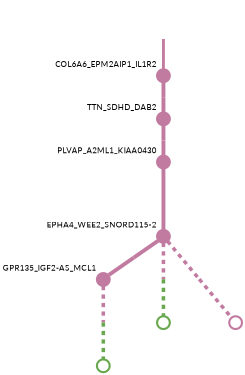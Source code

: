strict digraph  {
graph[splines=false]; nodesep=0.7; rankdir=TB; ranksep=0.6; forcelabels=true; dpi=600; size=2.5;
0 [color="#c27ba0ff", fillcolor="#c27ba0ff", fixedsize=true, fontname=Lato, fontsize="12pt", height="0.25", label="", penwidth=3, shape=circle, style=filled, xlabel="EPHA4_WEE2_SNORD115-2"];
2 [color="#c27ba0ff", fillcolor="#c27ba0ff", fixedsize=true, fontname=Lato, fontsize="12pt", height="0.25", label="", penwidth=3, shape=circle, style=filled, xlabel="GPR135_IGF2-AS_MCL1"];
5 [color="#6aa84fff", fillcolor="#6aa84fff", fixedsize=true, fontname=Lato, fontsize="12pt", height="0.25", label="", penwidth=3, shape=circle, style=solid, xlabel=""];
7 [color="#c27ba0ff", fillcolor="#c27ba0ff", fixedsize=true, fontname=Lato, fontsize="12pt", height="0.25", label="", penwidth=3, shape=circle, style=solid, xlabel=""];
1 [color="#c27ba0ff", fillcolor="#c27ba0ff", fixedsize=true, fontname=Lato, fontsize="12pt", height="0.25", label="", penwidth=3, shape=circle, style=filled, xlabel=COL6A6_EPM2AIP1_IL1R2];
4 [color="#c27ba0ff", fillcolor="#c27ba0ff", fixedsize=true, fontname=Lato, fontsize="12pt", height="0.25", label="", penwidth=3, shape=circle, style=filled, xlabel=TTN_SDHD_DAB2];
6 [color="#6aa84fff", fillcolor="#6aa84fff", fixedsize=true, fontname=Lato, fontsize="12pt", height="0.25", label="", penwidth=3, shape=circle, style=solid, xlabel=""];
3 [color="#c27ba0ff", fillcolor="#c27ba0ff", fixedsize=true, fontname=Lato, fontsize="12pt", height="0.25", label="", penwidth=3, shape=circle, style=filled, xlabel=PLVAP_A2ML1_KIAA0430];
normal [label="", penwidth=3, style=invis, xlabel=COL6A6_EPM2AIP1_IL1R2];
0 -> 2  [arrowsize=0, color="#c27ba0ff;0.5:#c27ba0ff", minlen="1.4999998807907104", penwidth="5.5", style=solid];
0 -> 5  [arrowsize=0, color="#c27ba0ff;0.5:#6aa84fff", minlen="2.0", penwidth=5, style=dashed];
0 -> 7  [arrowsize=0, color="#c27ba0ff;0.5:#c27ba0ff", minlen="2.0", penwidth=5, style=dashed];
2 -> 6  [arrowsize=0, color="#c27ba0ff;0.5:#6aa84fff", minlen="2.0", penwidth=5, style=dashed];
1 -> 4  [arrowsize=0, color="#c27ba0ff;0.5:#c27ba0ff", minlen="1.0", penwidth="5.5", style=solid];
4 -> 3  [arrowsize=0, color="#c27ba0ff;0.5:#c27ba0ff", minlen="1.1666666269302368", penwidth="5.5", style=solid];
3 -> 0  [arrowsize=0, color="#c27ba0ff;0.5:#c27ba0ff", minlen="2.0", penwidth="5.5", style=solid];
normal -> 1  [arrowsize=0, color="#c27ba0ff", label="", penwidth=4, style=solid];
}
